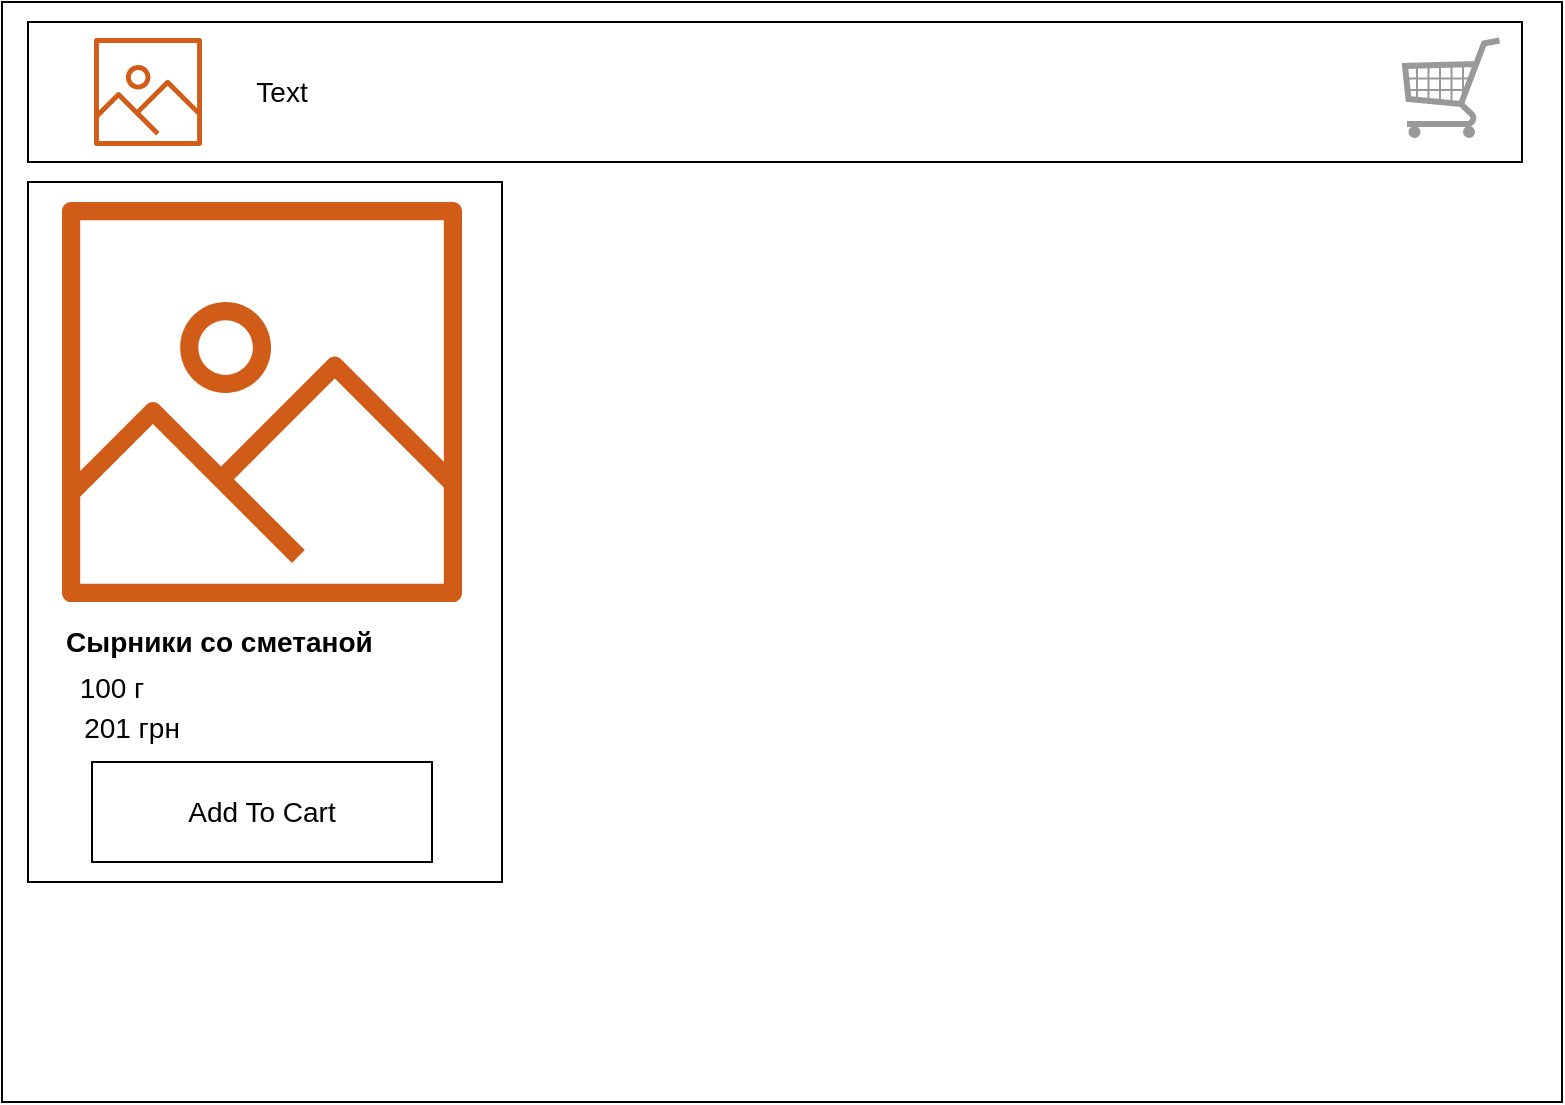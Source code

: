 <mxfile version="13.3.5" type="github" pages="3">
  <diagram id="Gm7hvLBUQmAg7F9odShK" name="PC">
    <mxGraphModel dx="1046" dy="613" grid="1" gridSize="10" guides="1" tooltips="1" connect="1" arrows="1" fold="1" page="1" pageScale="1" pageWidth="850" pageHeight="1100" math="0" shadow="0">
      <root>
        <mxCell id="LVDliFWSqMjllBE2lXC4-0" />
        <mxCell id="LVDliFWSqMjllBE2lXC4-1" parent="LVDliFWSqMjllBE2lXC4-0" />
        <mxCell id="2ffBG3hiHQZvzrd5DW8K-0" value="" style="rounded=0;whiteSpace=wrap;html=1;" parent="LVDliFWSqMjllBE2lXC4-1" vertex="1">
          <mxGeometry x="10" y="10" width="780" height="550" as="geometry" />
        </mxCell>
        <mxCell id="2ffBG3hiHQZvzrd5DW8K-10" value="" style="rounded=0;whiteSpace=wrap;html=1;fontSize=14;align=left;" parent="LVDliFWSqMjllBE2lXC4-1" vertex="1">
          <mxGeometry x="23" y="100" width="237" height="350" as="geometry" />
        </mxCell>
        <mxCell id="2ffBG3hiHQZvzrd5DW8K-1" value="" style="rounded=0;whiteSpace=wrap;html=1;" parent="LVDliFWSqMjllBE2lXC4-1" vertex="1">
          <mxGeometry x="23" y="20" width="747" height="70" as="geometry" />
        </mxCell>
        <mxCell id="2ffBG3hiHQZvzrd5DW8K-2" value="" style="verticalLabelPosition=bottom;shadow=0;dashed=0;align=center;html=1;verticalAlign=top;strokeWidth=1;shape=mxgraph.mockup.misc.shoppingCart;strokeColor=#999999;" parent="LVDliFWSqMjllBE2lXC4-1" vertex="1">
          <mxGeometry x="710" y="28" width="50" height="50" as="geometry" />
        </mxCell>
        <mxCell id="2ffBG3hiHQZvzrd5DW8K-3" value="" style="outlineConnect=0;fontColor=#232F3E;gradientColor=none;fillColor=#D05C17;strokeColor=none;dashed=0;verticalLabelPosition=bottom;verticalAlign=top;align=center;html=1;fontSize=12;fontStyle=0;aspect=fixed;pointerEvents=1;shape=mxgraph.aws4.container_registry_image;" parent="LVDliFWSqMjllBE2lXC4-1" vertex="1">
          <mxGeometry x="40" y="110" width="200" height="200" as="geometry" />
        </mxCell>
        <mxCell id="2ffBG3hiHQZvzrd5DW8K-4" value="Сырники со сметаной" style="text;html=1;strokeColor=none;fillColor=none;align=left;verticalAlign=middle;whiteSpace=wrap;rounded=0;fontSize=14;fontStyle=1" parent="LVDliFWSqMjllBE2lXC4-1" vertex="1">
          <mxGeometry x="40" y="320" width="190" height="20" as="geometry" />
        </mxCell>
        <mxCell id="2ffBG3hiHQZvzrd5DW8K-5" value="201 грн" style="text;html=1;strokeColor=none;fillColor=none;align=center;verticalAlign=middle;whiteSpace=wrap;rounded=0;fontSize=14;" parent="LVDliFWSqMjllBE2lXC4-1" vertex="1">
          <mxGeometry x="40" y="363" width="70" height="20" as="geometry" />
        </mxCell>
        <mxCell id="2ffBG3hiHQZvzrd5DW8K-6" value="100 г" style="text;html=1;strokeColor=none;fillColor=none;align=center;verticalAlign=middle;whiteSpace=wrap;rounded=0;fontSize=14;" parent="LVDliFWSqMjllBE2lXC4-1" vertex="1">
          <mxGeometry x="30" y="343" width="70" height="20" as="geometry" />
        </mxCell>
        <mxCell id="2ffBG3hiHQZvzrd5DW8K-7" value="" style="outlineConnect=0;fontColor=#232F3E;gradientColor=none;fillColor=#D05C17;strokeColor=none;dashed=0;verticalLabelPosition=bottom;verticalAlign=top;align=center;html=1;fontSize=12;fontStyle=0;aspect=fixed;pointerEvents=1;shape=mxgraph.aws4.container_registry_image;" parent="LVDliFWSqMjllBE2lXC4-1" vertex="1">
          <mxGeometry x="56" y="28" width="54" height="54" as="geometry" />
        </mxCell>
        <mxCell id="2ffBG3hiHQZvzrd5DW8K-8" value="Text" style="text;html=1;strokeColor=none;fillColor=none;align=center;verticalAlign=middle;whiteSpace=wrap;rounded=0;fontSize=14;" parent="LVDliFWSqMjllBE2lXC4-1" vertex="1">
          <mxGeometry x="130" y="45" width="40" height="20" as="geometry" />
        </mxCell>
        <mxCell id="2ffBG3hiHQZvzrd5DW8K-11" value="&lt;div&gt;Add To Cart&lt;br&gt;&lt;/div&gt;" style="rounded=0;whiteSpace=wrap;html=1;fontSize=14;align=center;" parent="LVDliFWSqMjllBE2lXC4-1" vertex="1">
          <mxGeometry x="55" y="390" width="170" height="50" as="geometry" />
        </mxCell>
      </root>
    </mxGraphModel>
  </diagram>
  <diagram id="VaZSZ3ENz1iNf5gc-wb0" name="mobile">
    <mxGraphModel dx="1046" dy="613" grid="1" gridSize="10" guides="1" tooltips="1" connect="1" arrows="1" fold="1" page="1" pageScale="1" pageWidth="850" pageHeight="1100" math="0" shadow="0">
      <root>
        <mxCell id="0" />
        <mxCell id="1" parent="0" />
        <mxCell id="-urSwHUXW_zK2vvEngsj-1" value="" style="rounded=0;whiteSpace=wrap;html=1;" parent="1" vertex="1">
          <mxGeometry x="40" y="40" width="310" height="550" as="geometry" />
        </mxCell>
        <mxCell id="-urSwHUXW_zK2vvEngsj-2" value="" style="rounded=0;whiteSpace=wrap;html=1;" parent="1" vertex="1">
          <mxGeometry x="40" y="40" width="310" height="70" as="geometry" />
        </mxCell>
        <mxCell id="-urSwHUXW_zK2vvEngsj-3" value="" style="verticalLabelPosition=bottom;shadow=0;dashed=0;align=center;html=1;verticalAlign=top;strokeWidth=1;shape=mxgraph.mockup.misc.shoppingCart;strokeColor=#999999;" parent="1" vertex="1">
          <mxGeometry x="290" y="50" width="50" height="50" as="geometry" />
        </mxCell>
        <mxCell id="-urSwHUXW_zK2vvEngsj-4" value="" style="outlineConnect=0;fontColor=#232F3E;gradientColor=none;fillColor=#D05C17;strokeColor=none;dashed=0;verticalLabelPosition=bottom;verticalAlign=top;align=center;html=1;fontSize=12;fontStyle=0;aspect=fixed;pointerEvents=1;shape=mxgraph.aws4.container_registry_image;" parent="1" vertex="1">
          <mxGeometry x="100" y="130" width="200" height="200" as="geometry" />
        </mxCell>
        <mxCell id="-urSwHUXW_zK2vvEngsj-5" value="Сырники со сметаной" style="text;html=1;strokeColor=none;fillColor=none;align=left;verticalAlign=middle;whiteSpace=wrap;rounded=0;fontSize=14;fontStyle=1" parent="1" vertex="1">
          <mxGeometry x="100" y="340" width="190" height="20" as="geometry" />
        </mxCell>
        <mxCell id="-urSwHUXW_zK2vvEngsj-6" value="201 грн" style="text;html=1;strokeColor=none;fillColor=none;align=center;verticalAlign=middle;whiteSpace=wrap;rounded=0;fontSize=14;" parent="1" vertex="1">
          <mxGeometry x="100" y="383" width="70" height="20" as="geometry" />
        </mxCell>
        <mxCell id="-urSwHUXW_zK2vvEngsj-7" value="100 г" style="text;html=1;strokeColor=none;fillColor=none;align=center;verticalAlign=middle;whiteSpace=wrap;rounded=0;fontSize=14;" parent="1" vertex="1">
          <mxGeometry x="90" y="363" width="70" height="20" as="geometry" />
        </mxCell>
        <mxCell id="-urSwHUXW_zK2vvEngsj-8" value="" style="outlineConnect=0;fontColor=#232F3E;gradientColor=none;fillColor=#D05C17;strokeColor=none;dashed=0;verticalLabelPosition=bottom;verticalAlign=top;align=center;html=1;fontSize=12;fontStyle=0;aspect=fixed;pointerEvents=1;shape=mxgraph.aws4.container_registry_image;" parent="1" vertex="1">
          <mxGeometry x="116" y="48" width="54" height="54" as="geometry" />
        </mxCell>
        <mxCell id="-urSwHUXW_zK2vvEngsj-9" value="Text" style="text;html=1;strokeColor=none;fillColor=none;align=center;verticalAlign=middle;whiteSpace=wrap;rounded=0;fontSize=14;" parent="1" vertex="1">
          <mxGeometry x="190" y="65" width="40" height="20" as="geometry" />
        </mxCell>
      </root>
    </mxGraphModel>
  </diagram>
  <diagram id="xMlPTnmRBBqKG5DJGhPq" name="site">
    <mxGraphModel dx="1046" dy="613" grid="1" gridSize="10" guides="1" tooltips="1" connect="1" arrows="1" fold="1" page="1" pageScale="1" pageWidth="850" pageHeight="1100" math="0" shadow="0">
      <root>
        <mxCell id="LTesGqevaBhVUcS6P-nu-0" />
        <mxCell id="LTesGqevaBhVUcS6P-nu-1" parent="LTesGqevaBhVUcS6P-nu-0" />
        <mxCell id="LTesGqevaBhVUcS6P-nu-2" value="" style="rounded=0;whiteSpace=wrap;html=1;fontSize=14;align=center;" vertex="1" parent="LTesGqevaBhVUcS6P-nu-1">
          <mxGeometry x="50" y="50" width="690" height="470" as="geometry" />
        </mxCell>
        <mxCell id="LTesGqevaBhVUcS6P-nu-9" value="" style="group" vertex="1" connectable="0" parent="LTesGqevaBhVUcS6P-nu-1">
          <mxGeometry x="510" y="130" width="190" height="320" as="geometry" />
        </mxCell>
        <mxCell id="LTesGqevaBhVUcS6P-nu-5" value="" style="rounded=0;whiteSpace=wrap;html=1;fontSize=14;align=center;" vertex="1" parent="LTesGqevaBhVUcS6P-nu-9">
          <mxGeometry width="190" height="320" as="geometry" />
        </mxCell>
        <mxCell id="LTesGqevaBhVUcS6P-nu-8" value="&lt;h1&gt;&lt;font style=&quot;font-size: 16px&quot;&gt;Subscription&lt;/font&gt;&lt;/h1&gt;&lt;p style=&quot;font-size: 12px&quot;&gt;50$/month&lt;br&gt;&lt;/p&gt;&lt;p&gt;2 month free&lt;br&gt;&lt;/p&gt;&lt;p&gt;Site&lt;/p&gt;&lt;div&gt;Menu&lt;/div&gt;&lt;div&gt;&lt;br&gt;&lt;/div&gt;&lt;div&gt;Orders&lt;br&gt;&lt;/div&gt;" style="text;html=1;strokeColor=none;fillColor=none;spacing=5;spacingTop=-20;whiteSpace=wrap;overflow=hidden;rounded=0;fontSize=14;align=center;" vertex="1" parent="LTesGqevaBhVUcS6P-nu-9">
          <mxGeometry x="24.783" y="15" width="140.435" height="290" as="geometry" />
        </mxCell>
        <mxCell id="LTesGqevaBhVUcS6P-nu-22" value="Register" style="rounded=0;whiteSpace=wrap;html=1;fontSize=14;align=center;" vertex="1" parent="LTesGqevaBhVUcS6P-nu-9">
          <mxGeometry x="35" y="260" width="120" height="40" as="geometry" />
        </mxCell>
        <mxCell id="LTesGqevaBhVUcS6P-nu-11" value="" style="group" vertex="1" connectable="0" parent="LTesGqevaBhVUcS6P-nu-1">
          <mxGeometry x="300" y="130" width="190" height="320" as="geometry" />
        </mxCell>
        <mxCell id="LTesGqevaBhVUcS6P-nu-12" value="" style="rounded=0;whiteSpace=wrap;html=1;fontSize=14;align=center;" vertex="1" parent="LTesGqevaBhVUcS6P-nu-11">
          <mxGeometry width="190" height="320" as="geometry" />
        </mxCell>
        <mxCell id="LTesGqevaBhVUcS6P-nu-13" value="&lt;h1&gt;&lt;font style=&quot;font-size: 16px&quot;&gt;Pay as you go&lt;br&gt;&lt;/font&gt;&lt;/h1&gt;&lt;p style=&quot;font-size: 12px&quot;&gt;2%&lt;br&gt;&lt;/p&gt;&lt;p&gt;2 month free&lt;br&gt;&lt;/p&gt;&lt;p&gt;Site&lt;/p&gt;&lt;div&gt;Menu&lt;/div&gt;&lt;div&gt;&lt;br&gt;&lt;/div&gt;&lt;div&gt;Orders&lt;br&gt;&lt;/div&gt;" style="text;html=1;strokeColor=none;fillColor=none;spacing=5;spacingTop=-20;whiteSpace=wrap;overflow=hidden;rounded=0;fontSize=14;align=center;" vertex="1" parent="LTesGqevaBhVUcS6P-nu-11">
          <mxGeometry x="24.783" y="15" width="140.435" height="290" as="geometry" />
        </mxCell>
        <mxCell id="LTesGqevaBhVUcS6P-nu-21" value="Register" style="rounded=0;whiteSpace=wrap;html=1;fontSize=14;align=center;" vertex="1" parent="LTesGqevaBhVUcS6P-nu-11">
          <mxGeometry x="35" y="260" width="120" height="40" as="geometry" />
        </mxCell>
        <mxCell id="LTesGqevaBhVUcS6P-nu-15" value="" style="group" vertex="1" connectable="0" parent="LTesGqevaBhVUcS6P-nu-1">
          <mxGeometry x="90" y="130" width="190" height="320" as="geometry" />
        </mxCell>
        <mxCell id="LTesGqevaBhVUcS6P-nu-4" value="" style="rounded=0;whiteSpace=wrap;html=1;fontSize=14;align=center;" vertex="1" parent="LTesGqevaBhVUcS6P-nu-15">
          <mxGeometry width="190" height="320" as="geometry" />
        </mxCell>
        <mxCell id="LTesGqevaBhVUcS6P-nu-7" value="&lt;h1&gt;Free&lt;/h1&gt;&lt;p&gt;Site&lt;/p&gt;&lt;p&gt;Menu&lt;/p&gt;&lt;p&gt;Orders&lt;/p&gt;" style="text;html=1;strokeColor=none;fillColor=none;spacing=5;spacingTop=-20;whiteSpace=wrap;overflow=hidden;rounded=0;fontSize=14;align=center;" vertex="1" parent="LTesGqevaBhVUcS6P-nu-15">
          <mxGeometry x="47.5" y="20" width="95" height="280" as="geometry" />
        </mxCell>
        <mxCell id="LTesGqevaBhVUcS6P-nu-16" value="Register" style="rounded=0;whiteSpace=wrap;html=1;fontSize=14;align=center;" vertex="1" parent="LTesGqevaBhVUcS6P-nu-15">
          <mxGeometry x="35" y="260" width="120" height="40" as="geometry" />
        </mxCell>
        <mxCell id="LTesGqevaBhVUcS6P-nu-23" value="Price" style="text;html=1;strokeColor=none;fillColor=none;align=center;verticalAlign=middle;whiteSpace=wrap;rounded=0;fontSize=19;fontStyle=4" vertex="1" parent="LTesGqevaBhVUcS6P-nu-1">
          <mxGeometry x="330" y="80" width="130" height="20" as="geometry" />
        </mxCell>
        <mxCell id="LTesGqevaBhVUcS6P-nu-24" value="Contact Us" style="text;html=1;strokeColor=none;fillColor=none;align=center;verticalAlign=middle;whiteSpace=wrap;rounded=0;fontSize=19;fontStyle=0" vertex="1" parent="LTesGqevaBhVUcS6P-nu-1">
          <mxGeometry x="540" y="80" width="130" height="20" as="geometry" />
        </mxCell>
        <mxCell id="LTesGqevaBhVUcS6P-nu-25" value="How it works" style="text;html=1;strokeColor=none;fillColor=none;align=center;verticalAlign=middle;whiteSpace=wrap;rounded=0;fontSize=19;fontStyle=4" vertex="1" parent="LTesGqevaBhVUcS6P-nu-1">
          <mxGeometry x="110" y="80" width="150" height="20" as="geometry" />
        </mxCell>
      </root>
    </mxGraphModel>
  </diagram>
</mxfile>
